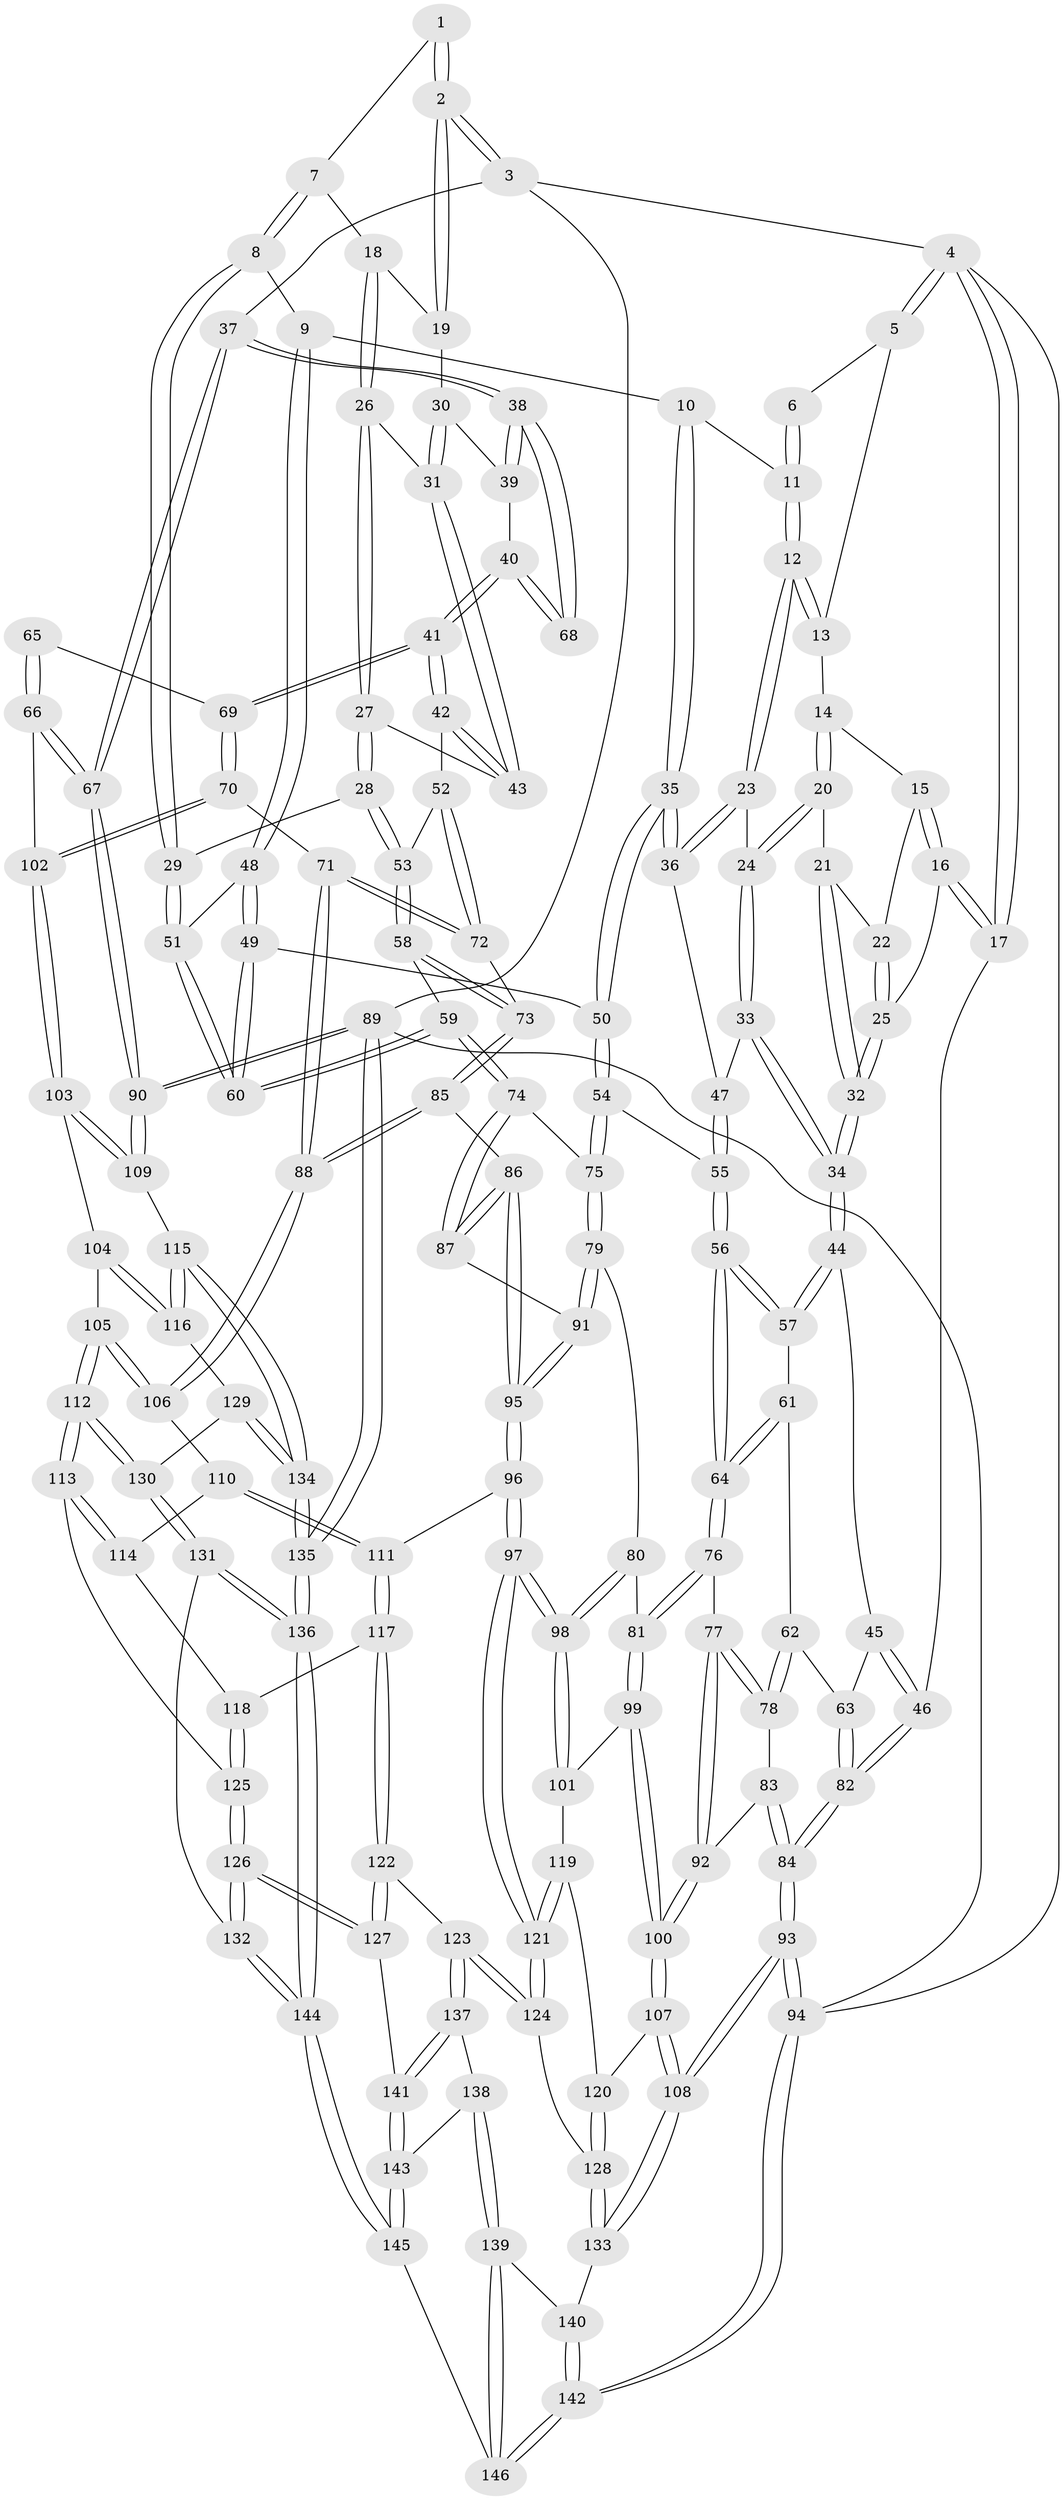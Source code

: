 // Generated by graph-tools (version 1.1) at 2025/00/03/09/25 05:00:28]
// undirected, 146 vertices, 362 edges
graph export_dot {
graph [start="1"]
  node [color=gray90,style=filled];
  1 [pos="+0.4753471069055091+0"];
  2 [pos="+1+0"];
  3 [pos="+1+0"];
  4 [pos="+0+0"];
  5 [pos="+0.14761403620934438+0"];
  6 [pos="+0.3429253477564461+0"];
  7 [pos="+0.5246014322801152+0"];
  8 [pos="+0.4673795832003833+0.16539828795872377"];
  9 [pos="+0.43945030151879116+0.18014605710802561"];
  10 [pos="+0.3704233640224644+0.15026662008131517"];
  11 [pos="+0.3423834437841201+0.134641111969897"];
  12 [pos="+0.2577700794633534+0.1695506527420956"];
  13 [pos="+0.16110307673352864+0"];
  14 [pos="+0.14276155598002777+0.03666574047972314"];
  15 [pos="+0.09691861943143482+0.09669915517381515"];
  16 [pos="+0+0.15855785473272777"];
  17 [pos="+0+0.09934786298729885"];
  18 [pos="+0.6539821360314846+0.10424527511900314"];
  19 [pos="+0.7755557748935309+0.04105503336860393"];
  20 [pos="+0.14089940836121131+0.16924223160725105"];
  21 [pos="+0.1311230678707779+0.17662802480475995"];
  22 [pos="+0.087452183236229+0.14859459543451753"];
  23 [pos="+0.2564780248169376+0.17236992364111214"];
  24 [pos="+0.19013310898885505+0.1802094718687166"];
  25 [pos="+0.023582479470383895+0.17341417919147945"];
  26 [pos="+0.6540938684371487+0.1504593487749733"];
  27 [pos="+0.6163851414826351+0.2317124180729194"];
  28 [pos="+0.6085270990945594+0.2431397043563089"];
  29 [pos="+0.6070133825874208+0.24334391099907215"];
  30 [pos="+0.773846112769152+0.17810732695745032"];
  31 [pos="+0.7641714290857852+0.18571960258328496"];
  32 [pos="+0.09814337233727818+0.23650488572290954"];
  33 [pos="+0.14498802614467898+0.2752669057944212"];
  34 [pos="+0.10703791314853105+0.2804555974462582"];
  35 [pos="+0.2990834196180503+0.3027199303388706"];
  36 [pos="+0.2621137994150927+0.2565375184206945"];
  37 [pos="+1+0"];
  38 [pos="+1+0.021858747065131204"];
  39 [pos="+0.8239772860546064+0.17939342589630053"];
  40 [pos="+0.8096056025414133+0.336846781803406"];
  41 [pos="+0.8049590193842672+0.3389916290396259"];
  42 [pos="+0.7979696405941895+0.3376454773029056"];
  43 [pos="+0.7607941142001543+0.22721078203299855"];
  44 [pos="+0.08787802404571779+0.3093565302862985"];
  45 [pos="+0.06612976663561088+0.3097185161422207"];
  46 [pos="+0+0.2627173442348887"];
  47 [pos="+0.15823120473395252+0.27626851092904336"];
  48 [pos="+0.40367701191753835+0.30234267142040916"];
  49 [pos="+0.3714639269517351+0.3321270391572655"];
  50 [pos="+0.3355708609736728+0.3560266739948298"];
  51 [pos="+0.534588306176964+0.32051563579862596"];
  52 [pos="+0.7329142172142109+0.34995276944429543"];
  53 [pos="+0.7019035753495628+0.35164015627313483"];
  54 [pos="+0.3309426917703272+0.37076578826223705"];
  55 [pos="+0.24390760651148272+0.4064170447554183"];
  56 [pos="+0.20200027896910988+0.43205022596880704"];
  57 [pos="+0.09253984191958321+0.3227088679705233"];
  58 [pos="+0.6340690322880623+0.4443868019472231"];
  59 [pos="+0.5470393030784364+0.4236087895793674"];
  60 [pos="+0.544602027804999+0.41662648604564023"];
  61 [pos="+0.0638842483315417+0.409254919289538"];
  62 [pos="+0.024998665208051885+0.44538721214217225"];
  63 [pos="+0+0.43790828651251335"];
  64 [pos="+0.18333503256366532+0.46764922850252966"];
  65 [pos="+0.939003466670294+0.41162588025543057"];
  66 [pos="+1+0.4948614317704365"];
  67 [pos="+1+0.49487030960591183"];
  68 [pos="+0.8984543743028465+0.3096916254884454"];
  69 [pos="+0.8517689368350756+0.5332258081039664"];
  70 [pos="+0.8517251756780818+0.5364464066654109"];
  71 [pos="+0.8061852522776908+0.5356433230491595"];
  72 [pos="+0.7501856083635622+0.49029602049369847"];
  73 [pos="+0.6361938751996303+0.45142916372429354"];
  74 [pos="+0.48325752256151666+0.4777612291887617"];
  75 [pos="+0.35225877283473955+0.41095201520672464"];
  76 [pos="+0.1722810809897496+0.5046913585134012"];
  77 [pos="+0.12955944872895592+0.5249583640472576"];
  78 [pos="+0.05623613321514646+0.48283017494653363"];
  79 [pos="+0.3436900367525832+0.5081507288037346"];
  80 [pos="+0.3020438850208867+0.5551419554729887"];
  81 [pos="+0.20740960270139075+0.5396802289787342"];
  82 [pos="+0+0.43302219608587994"];
  83 [pos="+0.004553008578847669+0.5375468099235218"];
  84 [pos="+0+0.5193860254213554"];
  85 [pos="+0.6358536977414435+0.5927660290705622"];
  86 [pos="+0.6333769564154889+0.5922970284987441"];
  87 [pos="+0.4845152845396542+0.5307065987890877"];
  88 [pos="+0.6405931915130756+0.5990536418707779"];
  89 [pos="+1+1"];
  90 [pos="+1+0.7919243825182343"];
  91 [pos="+0.4404231513624588+0.5852484179806133"];
  92 [pos="+0.08446145953782284+0.5979600706464934"];
  93 [pos="+0+0.9519488910865724"];
  94 [pos="+0+1"];
  95 [pos="+0.42944136702763364+0.6486101262610425"];
  96 [pos="+0.4167603586590277+0.6787230651766891"];
  97 [pos="+0.363612359211906+0.7086868145820959"];
  98 [pos="+0.3425396007527483+0.6941869868283127"];
  99 [pos="+0.22043245561921604+0.6652803675268458"];
  100 [pos="+0.048889586715906534+0.73898385123536"];
  101 [pos="+0.2983934056793137+0.6865375115969913"];
  102 [pos="+0.8605853420369629+0.5466762497394138"];
  103 [pos="+0.8630555688893048+0.5803220278368424"];
  104 [pos="+0.8365550716287244+0.6366508123695914"];
  105 [pos="+0.7241478035497052+0.7319120367159322"];
  106 [pos="+0.6409257360731159+0.6019331126376519"];
  107 [pos="+0.04761936361315481+0.7405927782070397"];
  108 [pos="+0+0.8391236489042866"];
  109 [pos="+1+0.7808449970779017"];
  110 [pos="+0.5900312082373863+0.657118892181699"];
  111 [pos="+0.42212735081787095+0.6807970233732465"];
  112 [pos="+0.7234942381277331+0.761946824778504"];
  113 [pos="+0.6751136465438562+0.7735267890595171"];
  114 [pos="+0.5688353535867535+0.709343319457238"];
  115 [pos="+0.9932599042934306+0.800481182765421"];
  116 [pos="+0.9187165884499481+0.7915988631979708"];
  117 [pos="+0.5264442408915511+0.7446283083869772"];
  118 [pos="+0.530358805223391+0.7454039463384213"];
  119 [pos="+0.211929148193234+0.7635004899333923"];
  120 [pos="+0.1532546400293399+0.7724132538586373"];
  121 [pos="+0.35407314972393444+0.7946765567991945"];
  122 [pos="+0.49771709587141166+0.7914232709723242"];
  123 [pos="+0.39025426081102893+0.8537995148533737"];
  124 [pos="+0.35398913734905035+0.8176100386526457"];
  125 [pos="+0.5857066047070496+0.8130884525030092"];
  126 [pos="+0.5496234168621258+0.8985581549623097"];
  127 [pos="+0.5490268104931894+0.89851283235919"];
  128 [pos="+0.2862461325678389+0.8550383462391917"];
  129 [pos="+0.7842154262818012+0.8200801505282633"];
  130 [pos="+0.7593989202858533+0.8135651327189867"];
  131 [pos="+0.7115372226132279+0.8998483025153081"];
  132 [pos="+0.5602580686958244+0.9101585281390078"];
  133 [pos="+0.26170674287952833+0.8837156025326882"];
  134 [pos="+0.8661100347137509+0.9828826906574574"];
  135 [pos="+0.8586122657764698+1"];
  136 [pos="+0.7540441210860198+1"];
  137 [pos="+0.39027742741828636+0.8538311632152353"];
  138 [pos="+0.3891449107528392+0.8711947471633528"];
  139 [pos="+0.3579713852943641+1"];
  140 [pos="+0.26015909376303387+0.8905686107693033"];
  141 [pos="+0.5244120852592697+0.8990761374035493"];
  142 [pos="+0.10091470248065941+1"];
  143 [pos="+0.45607712440302317+0.9965481404596795"];
  144 [pos="+0.6424135678465893+1"];
  145 [pos="+0.39570806545384946+1"];
  146 [pos="+0.34249650394423176+1"];
  1 -- 2;
  1 -- 2;
  1 -- 7;
  2 -- 3;
  2 -- 3;
  2 -- 19;
  2 -- 19;
  3 -- 4;
  3 -- 37;
  3 -- 89;
  4 -- 5;
  4 -- 5;
  4 -- 17;
  4 -- 17;
  4 -- 94;
  5 -- 6;
  5 -- 13;
  6 -- 11;
  6 -- 11;
  7 -- 8;
  7 -- 8;
  7 -- 18;
  8 -- 9;
  8 -- 29;
  8 -- 29;
  9 -- 10;
  9 -- 48;
  9 -- 48;
  10 -- 11;
  10 -- 35;
  10 -- 35;
  11 -- 12;
  11 -- 12;
  12 -- 13;
  12 -- 13;
  12 -- 23;
  12 -- 23;
  13 -- 14;
  14 -- 15;
  14 -- 20;
  14 -- 20;
  15 -- 16;
  15 -- 16;
  15 -- 22;
  16 -- 17;
  16 -- 17;
  16 -- 25;
  17 -- 46;
  18 -- 19;
  18 -- 26;
  18 -- 26;
  19 -- 30;
  20 -- 21;
  20 -- 24;
  20 -- 24;
  21 -- 22;
  21 -- 32;
  21 -- 32;
  22 -- 25;
  22 -- 25;
  23 -- 24;
  23 -- 36;
  23 -- 36;
  24 -- 33;
  24 -- 33;
  25 -- 32;
  25 -- 32;
  26 -- 27;
  26 -- 27;
  26 -- 31;
  27 -- 28;
  27 -- 28;
  27 -- 43;
  28 -- 29;
  28 -- 53;
  28 -- 53;
  29 -- 51;
  29 -- 51;
  30 -- 31;
  30 -- 31;
  30 -- 39;
  31 -- 43;
  31 -- 43;
  32 -- 34;
  32 -- 34;
  33 -- 34;
  33 -- 34;
  33 -- 47;
  34 -- 44;
  34 -- 44;
  35 -- 36;
  35 -- 36;
  35 -- 50;
  35 -- 50;
  36 -- 47;
  37 -- 38;
  37 -- 38;
  37 -- 67;
  37 -- 67;
  38 -- 39;
  38 -- 39;
  38 -- 68;
  38 -- 68;
  39 -- 40;
  40 -- 41;
  40 -- 41;
  40 -- 68;
  40 -- 68;
  41 -- 42;
  41 -- 42;
  41 -- 69;
  41 -- 69;
  42 -- 43;
  42 -- 43;
  42 -- 52;
  44 -- 45;
  44 -- 57;
  44 -- 57;
  45 -- 46;
  45 -- 46;
  45 -- 63;
  46 -- 82;
  46 -- 82;
  47 -- 55;
  47 -- 55;
  48 -- 49;
  48 -- 49;
  48 -- 51;
  49 -- 50;
  49 -- 60;
  49 -- 60;
  50 -- 54;
  50 -- 54;
  51 -- 60;
  51 -- 60;
  52 -- 53;
  52 -- 72;
  52 -- 72;
  53 -- 58;
  53 -- 58;
  54 -- 55;
  54 -- 75;
  54 -- 75;
  55 -- 56;
  55 -- 56;
  56 -- 57;
  56 -- 57;
  56 -- 64;
  56 -- 64;
  57 -- 61;
  58 -- 59;
  58 -- 73;
  58 -- 73;
  59 -- 60;
  59 -- 60;
  59 -- 74;
  59 -- 74;
  61 -- 62;
  61 -- 64;
  61 -- 64;
  62 -- 63;
  62 -- 78;
  62 -- 78;
  63 -- 82;
  63 -- 82;
  64 -- 76;
  64 -- 76;
  65 -- 66;
  65 -- 66;
  65 -- 69;
  66 -- 67;
  66 -- 67;
  66 -- 102;
  67 -- 90;
  67 -- 90;
  69 -- 70;
  69 -- 70;
  70 -- 71;
  70 -- 102;
  70 -- 102;
  71 -- 72;
  71 -- 72;
  71 -- 88;
  71 -- 88;
  72 -- 73;
  73 -- 85;
  73 -- 85;
  74 -- 75;
  74 -- 87;
  74 -- 87;
  75 -- 79;
  75 -- 79;
  76 -- 77;
  76 -- 81;
  76 -- 81;
  77 -- 78;
  77 -- 78;
  77 -- 92;
  77 -- 92;
  78 -- 83;
  79 -- 80;
  79 -- 91;
  79 -- 91;
  80 -- 81;
  80 -- 98;
  80 -- 98;
  81 -- 99;
  81 -- 99;
  82 -- 84;
  82 -- 84;
  83 -- 84;
  83 -- 84;
  83 -- 92;
  84 -- 93;
  84 -- 93;
  85 -- 86;
  85 -- 88;
  85 -- 88;
  86 -- 87;
  86 -- 87;
  86 -- 95;
  86 -- 95;
  87 -- 91;
  88 -- 106;
  88 -- 106;
  89 -- 90;
  89 -- 90;
  89 -- 135;
  89 -- 135;
  89 -- 94;
  90 -- 109;
  90 -- 109;
  91 -- 95;
  91 -- 95;
  92 -- 100;
  92 -- 100;
  93 -- 94;
  93 -- 94;
  93 -- 108;
  93 -- 108;
  94 -- 142;
  94 -- 142;
  95 -- 96;
  95 -- 96;
  96 -- 97;
  96 -- 97;
  96 -- 111;
  97 -- 98;
  97 -- 98;
  97 -- 121;
  97 -- 121;
  98 -- 101;
  98 -- 101;
  99 -- 100;
  99 -- 100;
  99 -- 101;
  100 -- 107;
  100 -- 107;
  101 -- 119;
  102 -- 103;
  102 -- 103;
  103 -- 104;
  103 -- 109;
  103 -- 109;
  104 -- 105;
  104 -- 116;
  104 -- 116;
  105 -- 106;
  105 -- 106;
  105 -- 112;
  105 -- 112;
  106 -- 110;
  107 -- 108;
  107 -- 108;
  107 -- 120;
  108 -- 133;
  108 -- 133;
  109 -- 115;
  110 -- 111;
  110 -- 111;
  110 -- 114;
  111 -- 117;
  111 -- 117;
  112 -- 113;
  112 -- 113;
  112 -- 130;
  112 -- 130;
  113 -- 114;
  113 -- 114;
  113 -- 125;
  114 -- 118;
  115 -- 116;
  115 -- 116;
  115 -- 134;
  115 -- 134;
  116 -- 129;
  117 -- 118;
  117 -- 122;
  117 -- 122;
  118 -- 125;
  118 -- 125;
  119 -- 120;
  119 -- 121;
  119 -- 121;
  120 -- 128;
  120 -- 128;
  121 -- 124;
  121 -- 124;
  122 -- 123;
  122 -- 127;
  122 -- 127;
  123 -- 124;
  123 -- 124;
  123 -- 137;
  123 -- 137;
  124 -- 128;
  125 -- 126;
  125 -- 126;
  126 -- 127;
  126 -- 127;
  126 -- 132;
  126 -- 132;
  127 -- 141;
  128 -- 133;
  128 -- 133;
  129 -- 130;
  129 -- 134;
  129 -- 134;
  130 -- 131;
  130 -- 131;
  131 -- 132;
  131 -- 136;
  131 -- 136;
  132 -- 144;
  132 -- 144;
  133 -- 140;
  134 -- 135;
  134 -- 135;
  135 -- 136;
  135 -- 136;
  136 -- 144;
  136 -- 144;
  137 -- 138;
  137 -- 141;
  137 -- 141;
  138 -- 139;
  138 -- 139;
  138 -- 143;
  139 -- 140;
  139 -- 146;
  139 -- 146;
  140 -- 142;
  140 -- 142;
  141 -- 143;
  141 -- 143;
  142 -- 146;
  142 -- 146;
  143 -- 145;
  143 -- 145;
  144 -- 145;
  144 -- 145;
  145 -- 146;
}

